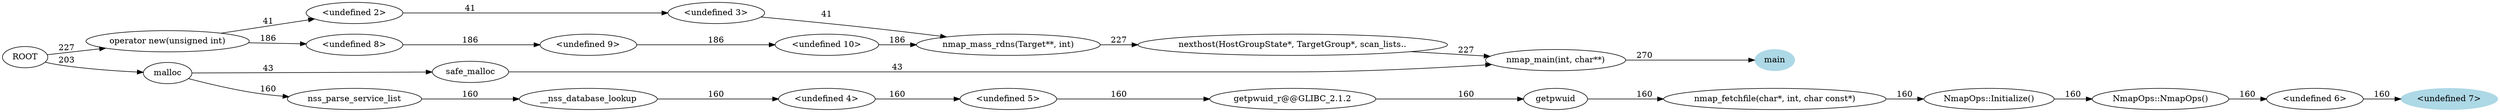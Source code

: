 digraph Leak_DefinitelyLost {
rankdir=LR
ROOT
"operator new(unsigned int)"
"<undefined 2>"
"<undefined 3>"
"nmap_mass_rdns(Target**, int)"
"nexthost(HostGroupState*, TargetGroup*, scan_lists.."
"nmap_main(int, char**)"
"main" [color=lightblue, style=filled]
"malloc"
"safe_malloc"
"nss_parse_service_list"
"__nss_database_lookup"
"<undefined 4>"
"<undefined 5>"
"getpwuid_r@@GLIBC_2.1.2"
"getpwuid"
"nmap_fetchfile(char*, int, char const*)"
"NmapOps::Initialize()"
"NmapOps::NmapOps()"
"<undefined 6>"
"<undefined 7>" [color=lightblue, style=filled]
"<undefined 8>"
"<undefined 9>"
"<undefined 10>"
ROOT -> "operator new(unsigned int)" [label=227]
"operator new(unsigned int)" -> "<undefined 2>" [label=41]
"<undefined 2>" -> "<undefined 3>" [label=41]
"<undefined 3>" -> "nmap_mass_rdns(Target**, int)" [label=41]
"nmap_mass_rdns(Target**, int)" -> "nexthost(HostGroupState*, TargetGroup*, scan_lists.." [label=227]
"nexthost(HostGroupState*, TargetGroup*, scan_lists.." -> "nmap_main(int, char**)" [label=227]
"nmap_main(int, char**)" -> "main" [label=270]
ROOT -> "malloc" [label=203]
"malloc" -> "safe_malloc" [label=43]
"safe_malloc" -> "nmap_main(int, char**)" [label=43]
"malloc" -> "nss_parse_service_list" [label=160]
"nss_parse_service_list" -> "__nss_database_lookup" [label=160]
"__nss_database_lookup" -> "<undefined 4>" [label=160]
"<undefined 4>" -> "<undefined 5>" [label=160]
"<undefined 5>" -> "getpwuid_r@@GLIBC_2.1.2" [label=160]
"getpwuid_r@@GLIBC_2.1.2" -> "getpwuid" [label=160]
"getpwuid" -> "nmap_fetchfile(char*, int, char const*)" [label=160]
"nmap_fetchfile(char*, int, char const*)" -> "NmapOps::Initialize()" [label=160]
"NmapOps::Initialize()" -> "NmapOps::NmapOps()" [label=160]
"NmapOps::NmapOps()" -> "<undefined 6>" [label=160]
"<undefined 6>" -> "<undefined 7>" [label=160]
"operator new(unsigned int)" -> "<undefined 8>" [label=186]
"<undefined 8>" -> "<undefined 9>" [label=186]
"<undefined 9>" -> "<undefined 10>" [label=186]
"<undefined 10>" -> "nmap_mass_rdns(Target**, int)" [label=186]
}

